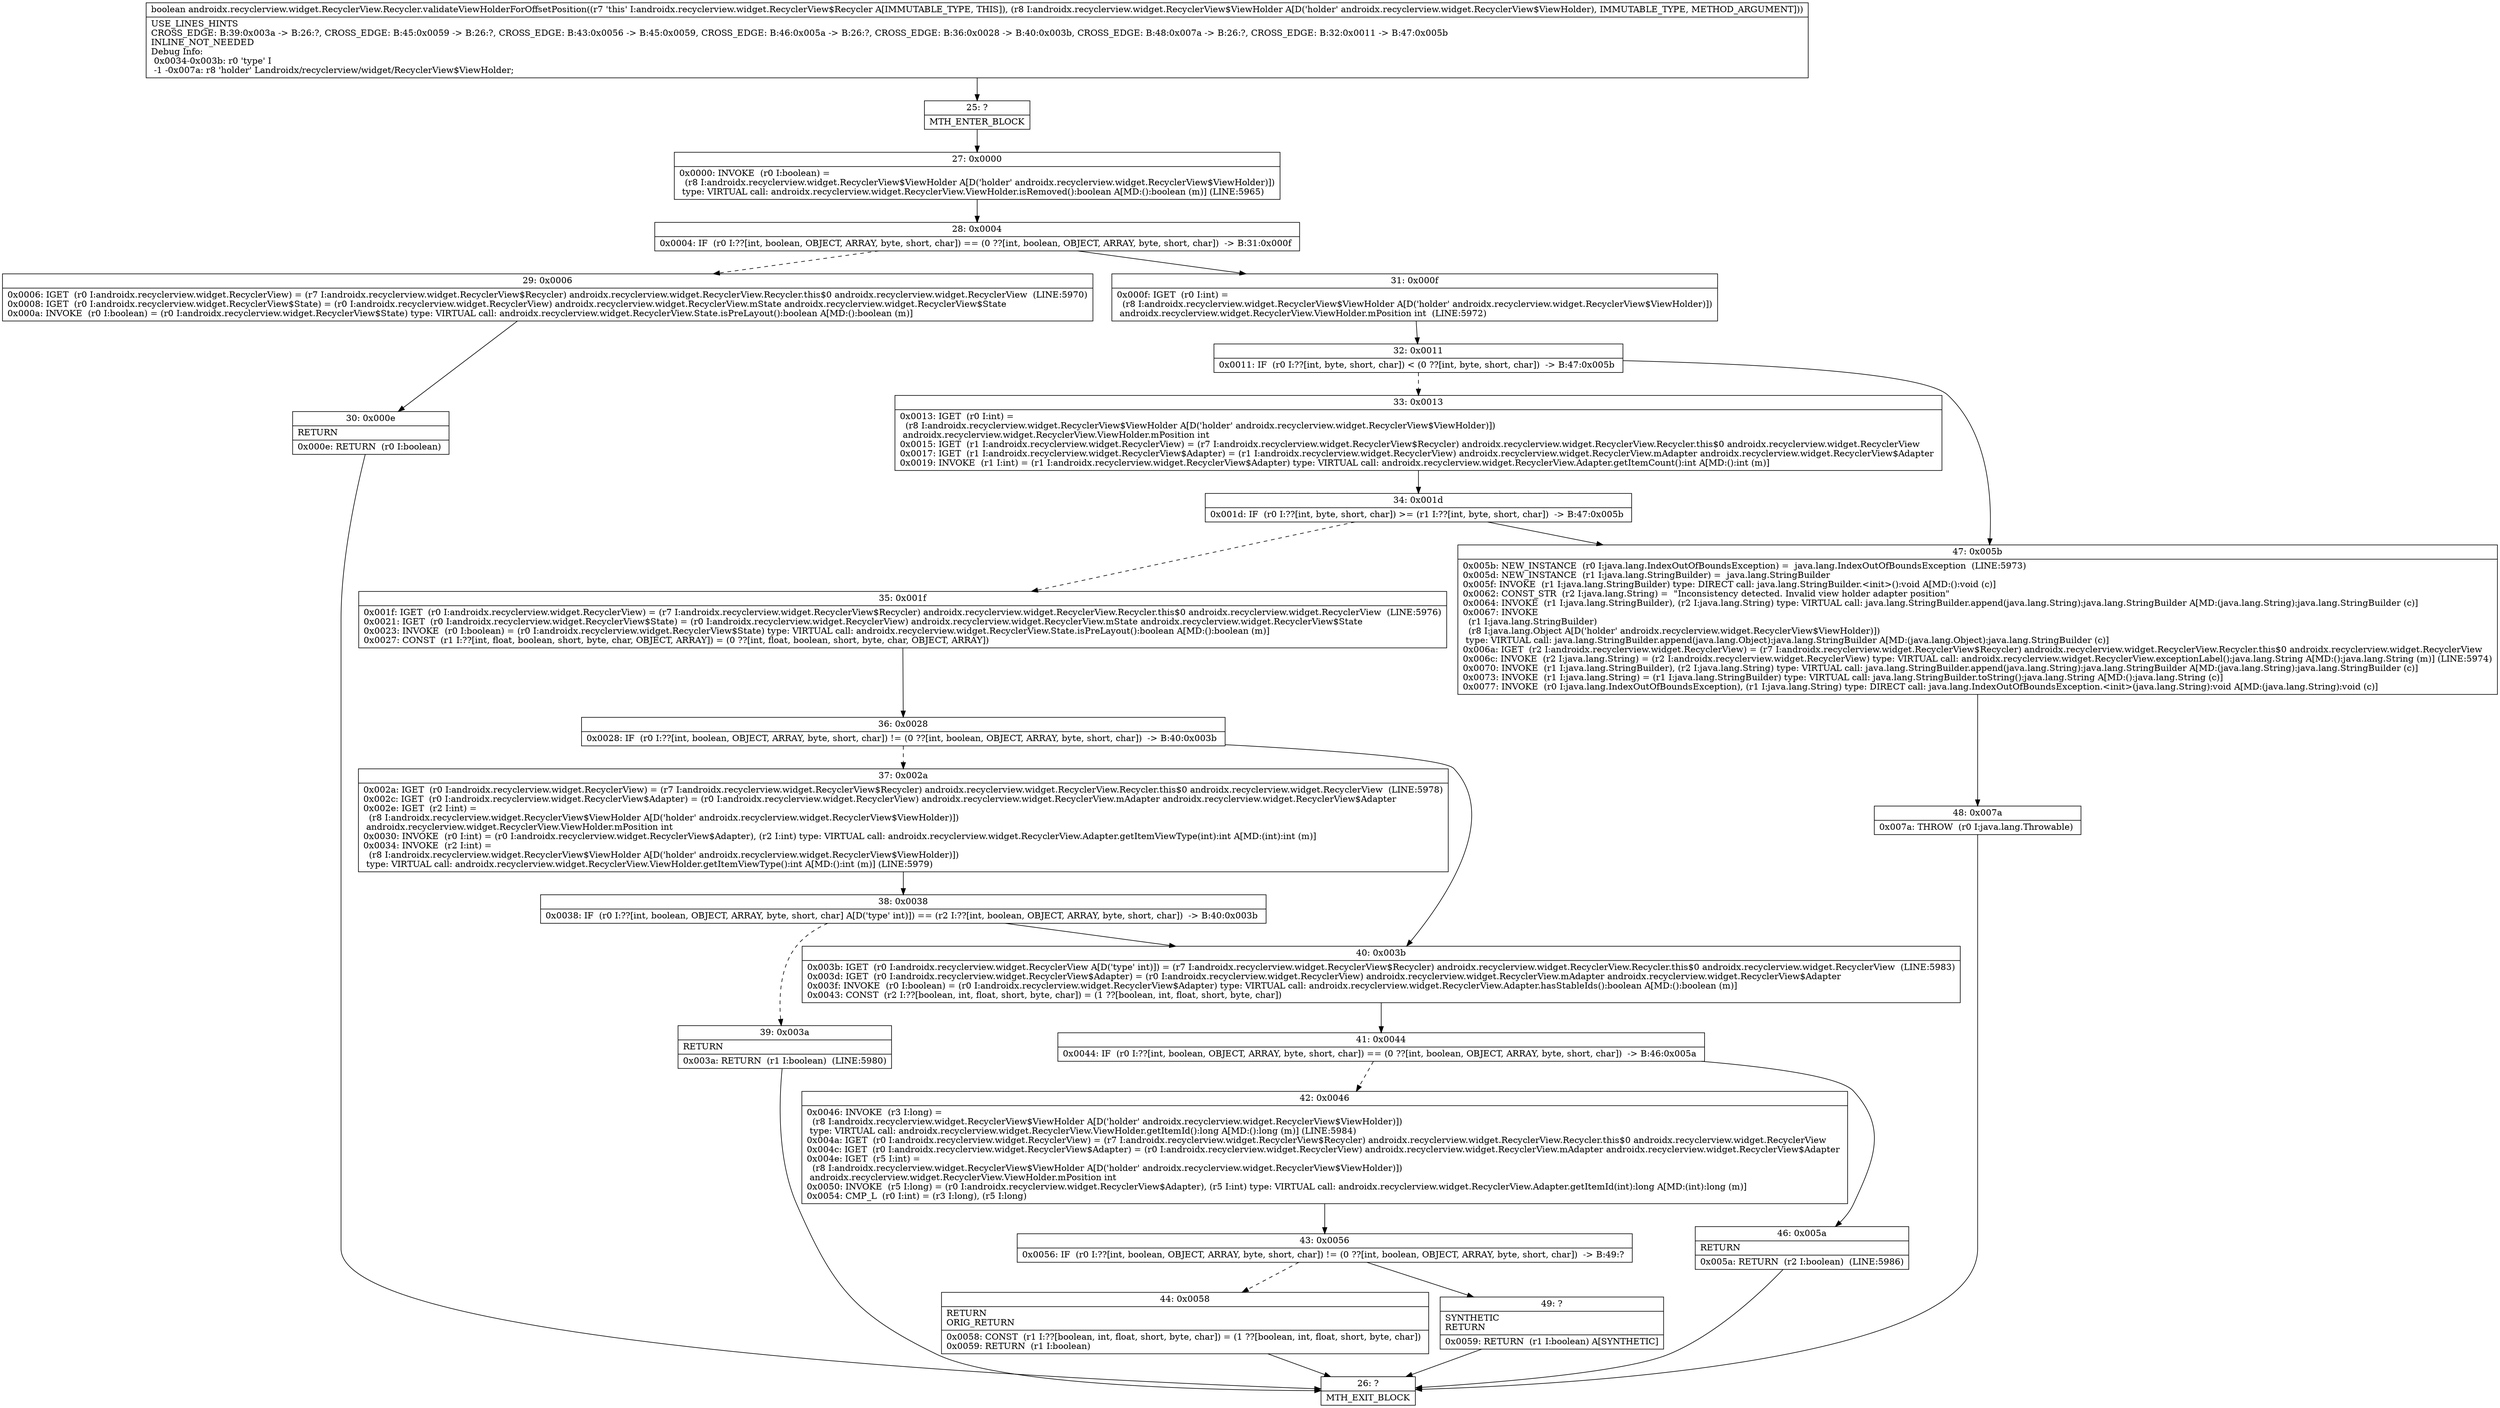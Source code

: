 digraph "CFG forandroidx.recyclerview.widget.RecyclerView.Recycler.validateViewHolderForOffsetPosition(Landroidx\/recyclerview\/widget\/RecyclerView$ViewHolder;)Z" {
Node_25 [shape=record,label="{25\:\ ?|MTH_ENTER_BLOCK\l}"];
Node_27 [shape=record,label="{27\:\ 0x0000|0x0000: INVOKE  (r0 I:boolean) = \l  (r8 I:androidx.recyclerview.widget.RecyclerView$ViewHolder A[D('holder' androidx.recyclerview.widget.RecyclerView$ViewHolder)])\l type: VIRTUAL call: androidx.recyclerview.widget.RecyclerView.ViewHolder.isRemoved():boolean A[MD:():boolean (m)] (LINE:5965)\l}"];
Node_28 [shape=record,label="{28\:\ 0x0004|0x0004: IF  (r0 I:??[int, boolean, OBJECT, ARRAY, byte, short, char]) == (0 ??[int, boolean, OBJECT, ARRAY, byte, short, char])  \-\> B:31:0x000f \l}"];
Node_29 [shape=record,label="{29\:\ 0x0006|0x0006: IGET  (r0 I:androidx.recyclerview.widget.RecyclerView) = (r7 I:androidx.recyclerview.widget.RecyclerView$Recycler) androidx.recyclerview.widget.RecyclerView.Recycler.this$0 androidx.recyclerview.widget.RecyclerView  (LINE:5970)\l0x0008: IGET  (r0 I:androidx.recyclerview.widget.RecyclerView$State) = (r0 I:androidx.recyclerview.widget.RecyclerView) androidx.recyclerview.widget.RecyclerView.mState androidx.recyclerview.widget.RecyclerView$State \l0x000a: INVOKE  (r0 I:boolean) = (r0 I:androidx.recyclerview.widget.RecyclerView$State) type: VIRTUAL call: androidx.recyclerview.widget.RecyclerView.State.isPreLayout():boolean A[MD:():boolean (m)]\l}"];
Node_30 [shape=record,label="{30\:\ 0x000e|RETURN\l|0x000e: RETURN  (r0 I:boolean) \l}"];
Node_26 [shape=record,label="{26\:\ ?|MTH_EXIT_BLOCK\l}"];
Node_31 [shape=record,label="{31\:\ 0x000f|0x000f: IGET  (r0 I:int) = \l  (r8 I:androidx.recyclerview.widget.RecyclerView$ViewHolder A[D('holder' androidx.recyclerview.widget.RecyclerView$ViewHolder)])\l androidx.recyclerview.widget.RecyclerView.ViewHolder.mPosition int  (LINE:5972)\l}"];
Node_32 [shape=record,label="{32\:\ 0x0011|0x0011: IF  (r0 I:??[int, byte, short, char]) \< (0 ??[int, byte, short, char])  \-\> B:47:0x005b \l}"];
Node_33 [shape=record,label="{33\:\ 0x0013|0x0013: IGET  (r0 I:int) = \l  (r8 I:androidx.recyclerview.widget.RecyclerView$ViewHolder A[D('holder' androidx.recyclerview.widget.RecyclerView$ViewHolder)])\l androidx.recyclerview.widget.RecyclerView.ViewHolder.mPosition int \l0x0015: IGET  (r1 I:androidx.recyclerview.widget.RecyclerView) = (r7 I:androidx.recyclerview.widget.RecyclerView$Recycler) androidx.recyclerview.widget.RecyclerView.Recycler.this$0 androidx.recyclerview.widget.RecyclerView \l0x0017: IGET  (r1 I:androidx.recyclerview.widget.RecyclerView$Adapter) = (r1 I:androidx.recyclerview.widget.RecyclerView) androidx.recyclerview.widget.RecyclerView.mAdapter androidx.recyclerview.widget.RecyclerView$Adapter \l0x0019: INVOKE  (r1 I:int) = (r1 I:androidx.recyclerview.widget.RecyclerView$Adapter) type: VIRTUAL call: androidx.recyclerview.widget.RecyclerView.Adapter.getItemCount():int A[MD:():int (m)]\l}"];
Node_34 [shape=record,label="{34\:\ 0x001d|0x001d: IF  (r0 I:??[int, byte, short, char]) \>= (r1 I:??[int, byte, short, char])  \-\> B:47:0x005b \l}"];
Node_35 [shape=record,label="{35\:\ 0x001f|0x001f: IGET  (r0 I:androidx.recyclerview.widget.RecyclerView) = (r7 I:androidx.recyclerview.widget.RecyclerView$Recycler) androidx.recyclerview.widget.RecyclerView.Recycler.this$0 androidx.recyclerview.widget.RecyclerView  (LINE:5976)\l0x0021: IGET  (r0 I:androidx.recyclerview.widget.RecyclerView$State) = (r0 I:androidx.recyclerview.widget.RecyclerView) androidx.recyclerview.widget.RecyclerView.mState androidx.recyclerview.widget.RecyclerView$State \l0x0023: INVOKE  (r0 I:boolean) = (r0 I:androidx.recyclerview.widget.RecyclerView$State) type: VIRTUAL call: androidx.recyclerview.widget.RecyclerView.State.isPreLayout():boolean A[MD:():boolean (m)]\l0x0027: CONST  (r1 I:??[int, float, boolean, short, byte, char, OBJECT, ARRAY]) = (0 ??[int, float, boolean, short, byte, char, OBJECT, ARRAY]) \l}"];
Node_36 [shape=record,label="{36\:\ 0x0028|0x0028: IF  (r0 I:??[int, boolean, OBJECT, ARRAY, byte, short, char]) != (0 ??[int, boolean, OBJECT, ARRAY, byte, short, char])  \-\> B:40:0x003b \l}"];
Node_37 [shape=record,label="{37\:\ 0x002a|0x002a: IGET  (r0 I:androidx.recyclerview.widget.RecyclerView) = (r7 I:androidx.recyclerview.widget.RecyclerView$Recycler) androidx.recyclerview.widget.RecyclerView.Recycler.this$0 androidx.recyclerview.widget.RecyclerView  (LINE:5978)\l0x002c: IGET  (r0 I:androidx.recyclerview.widget.RecyclerView$Adapter) = (r0 I:androidx.recyclerview.widget.RecyclerView) androidx.recyclerview.widget.RecyclerView.mAdapter androidx.recyclerview.widget.RecyclerView$Adapter \l0x002e: IGET  (r2 I:int) = \l  (r8 I:androidx.recyclerview.widget.RecyclerView$ViewHolder A[D('holder' androidx.recyclerview.widget.RecyclerView$ViewHolder)])\l androidx.recyclerview.widget.RecyclerView.ViewHolder.mPosition int \l0x0030: INVOKE  (r0 I:int) = (r0 I:androidx.recyclerview.widget.RecyclerView$Adapter), (r2 I:int) type: VIRTUAL call: androidx.recyclerview.widget.RecyclerView.Adapter.getItemViewType(int):int A[MD:(int):int (m)]\l0x0034: INVOKE  (r2 I:int) = \l  (r8 I:androidx.recyclerview.widget.RecyclerView$ViewHolder A[D('holder' androidx.recyclerview.widget.RecyclerView$ViewHolder)])\l type: VIRTUAL call: androidx.recyclerview.widget.RecyclerView.ViewHolder.getItemViewType():int A[MD:():int (m)] (LINE:5979)\l}"];
Node_38 [shape=record,label="{38\:\ 0x0038|0x0038: IF  (r0 I:??[int, boolean, OBJECT, ARRAY, byte, short, char] A[D('type' int)]) == (r2 I:??[int, boolean, OBJECT, ARRAY, byte, short, char])  \-\> B:40:0x003b \l}"];
Node_39 [shape=record,label="{39\:\ 0x003a|RETURN\l|0x003a: RETURN  (r1 I:boolean)  (LINE:5980)\l}"];
Node_40 [shape=record,label="{40\:\ 0x003b|0x003b: IGET  (r0 I:androidx.recyclerview.widget.RecyclerView A[D('type' int)]) = (r7 I:androidx.recyclerview.widget.RecyclerView$Recycler) androidx.recyclerview.widget.RecyclerView.Recycler.this$0 androidx.recyclerview.widget.RecyclerView  (LINE:5983)\l0x003d: IGET  (r0 I:androidx.recyclerview.widget.RecyclerView$Adapter) = (r0 I:androidx.recyclerview.widget.RecyclerView) androidx.recyclerview.widget.RecyclerView.mAdapter androidx.recyclerview.widget.RecyclerView$Adapter \l0x003f: INVOKE  (r0 I:boolean) = (r0 I:androidx.recyclerview.widget.RecyclerView$Adapter) type: VIRTUAL call: androidx.recyclerview.widget.RecyclerView.Adapter.hasStableIds():boolean A[MD:():boolean (m)]\l0x0043: CONST  (r2 I:??[boolean, int, float, short, byte, char]) = (1 ??[boolean, int, float, short, byte, char]) \l}"];
Node_41 [shape=record,label="{41\:\ 0x0044|0x0044: IF  (r0 I:??[int, boolean, OBJECT, ARRAY, byte, short, char]) == (0 ??[int, boolean, OBJECT, ARRAY, byte, short, char])  \-\> B:46:0x005a \l}"];
Node_42 [shape=record,label="{42\:\ 0x0046|0x0046: INVOKE  (r3 I:long) = \l  (r8 I:androidx.recyclerview.widget.RecyclerView$ViewHolder A[D('holder' androidx.recyclerview.widget.RecyclerView$ViewHolder)])\l type: VIRTUAL call: androidx.recyclerview.widget.RecyclerView.ViewHolder.getItemId():long A[MD:():long (m)] (LINE:5984)\l0x004a: IGET  (r0 I:androidx.recyclerview.widget.RecyclerView) = (r7 I:androidx.recyclerview.widget.RecyclerView$Recycler) androidx.recyclerview.widget.RecyclerView.Recycler.this$0 androidx.recyclerview.widget.RecyclerView \l0x004c: IGET  (r0 I:androidx.recyclerview.widget.RecyclerView$Adapter) = (r0 I:androidx.recyclerview.widget.RecyclerView) androidx.recyclerview.widget.RecyclerView.mAdapter androidx.recyclerview.widget.RecyclerView$Adapter \l0x004e: IGET  (r5 I:int) = \l  (r8 I:androidx.recyclerview.widget.RecyclerView$ViewHolder A[D('holder' androidx.recyclerview.widget.RecyclerView$ViewHolder)])\l androidx.recyclerview.widget.RecyclerView.ViewHolder.mPosition int \l0x0050: INVOKE  (r5 I:long) = (r0 I:androidx.recyclerview.widget.RecyclerView$Adapter), (r5 I:int) type: VIRTUAL call: androidx.recyclerview.widget.RecyclerView.Adapter.getItemId(int):long A[MD:(int):long (m)]\l0x0054: CMP_L  (r0 I:int) = (r3 I:long), (r5 I:long) \l}"];
Node_43 [shape=record,label="{43\:\ 0x0056|0x0056: IF  (r0 I:??[int, boolean, OBJECT, ARRAY, byte, short, char]) != (0 ??[int, boolean, OBJECT, ARRAY, byte, short, char])  \-\> B:49:? \l}"];
Node_44 [shape=record,label="{44\:\ 0x0058|RETURN\lORIG_RETURN\l|0x0058: CONST  (r1 I:??[boolean, int, float, short, byte, char]) = (1 ??[boolean, int, float, short, byte, char]) \l0x0059: RETURN  (r1 I:boolean) \l}"];
Node_49 [shape=record,label="{49\:\ ?|SYNTHETIC\lRETURN\l|0x0059: RETURN  (r1 I:boolean) A[SYNTHETIC]\l}"];
Node_46 [shape=record,label="{46\:\ 0x005a|RETURN\l|0x005a: RETURN  (r2 I:boolean)  (LINE:5986)\l}"];
Node_47 [shape=record,label="{47\:\ 0x005b|0x005b: NEW_INSTANCE  (r0 I:java.lang.IndexOutOfBoundsException) =  java.lang.IndexOutOfBoundsException  (LINE:5973)\l0x005d: NEW_INSTANCE  (r1 I:java.lang.StringBuilder) =  java.lang.StringBuilder \l0x005f: INVOKE  (r1 I:java.lang.StringBuilder) type: DIRECT call: java.lang.StringBuilder.\<init\>():void A[MD:():void (c)]\l0x0062: CONST_STR  (r2 I:java.lang.String) =  \"Inconsistency detected. Invalid view holder adapter position\" \l0x0064: INVOKE  (r1 I:java.lang.StringBuilder), (r2 I:java.lang.String) type: VIRTUAL call: java.lang.StringBuilder.append(java.lang.String):java.lang.StringBuilder A[MD:(java.lang.String):java.lang.StringBuilder (c)]\l0x0067: INVOKE  \l  (r1 I:java.lang.StringBuilder)\l  (r8 I:java.lang.Object A[D('holder' androidx.recyclerview.widget.RecyclerView$ViewHolder)])\l type: VIRTUAL call: java.lang.StringBuilder.append(java.lang.Object):java.lang.StringBuilder A[MD:(java.lang.Object):java.lang.StringBuilder (c)]\l0x006a: IGET  (r2 I:androidx.recyclerview.widget.RecyclerView) = (r7 I:androidx.recyclerview.widget.RecyclerView$Recycler) androidx.recyclerview.widget.RecyclerView.Recycler.this$0 androidx.recyclerview.widget.RecyclerView \l0x006c: INVOKE  (r2 I:java.lang.String) = (r2 I:androidx.recyclerview.widget.RecyclerView) type: VIRTUAL call: androidx.recyclerview.widget.RecyclerView.exceptionLabel():java.lang.String A[MD:():java.lang.String (m)] (LINE:5974)\l0x0070: INVOKE  (r1 I:java.lang.StringBuilder), (r2 I:java.lang.String) type: VIRTUAL call: java.lang.StringBuilder.append(java.lang.String):java.lang.StringBuilder A[MD:(java.lang.String):java.lang.StringBuilder (c)]\l0x0073: INVOKE  (r1 I:java.lang.String) = (r1 I:java.lang.StringBuilder) type: VIRTUAL call: java.lang.StringBuilder.toString():java.lang.String A[MD:():java.lang.String (c)]\l0x0077: INVOKE  (r0 I:java.lang.IndexOutOfBoundsException), (r1 I:java.lang.String) type: DIRECT call: java.lang.IndexOutOfBoundsException.\<init\>(java.lang.String):void A[MD:(java.lang.String):void (c)]\l}"];
Node_48 [shape=record,label="{48\:\ 0x007a|0x007a: THROW  (r0 I:java.lang.Throwable) \l}"];
MethodNode[shape=record,label="{boolean androidx.recyclerview.widget.RecyclerView.Recycler.validateViewHolderForOffsetPosition((r7 'this' I:androidx.recyclerview.widget.RecyclerView$Recycler A[IMMUTABLE_TYPE, THIS]), (r8 I:androidx.recyclerview.widget.RecyclerView$ViewHolder A[D('holder' androidx.recyclerview.widget.RecyclerView$ViewHolder), IMMUTABLE_TYPE, METHOD_ARGUMENT]))  | USE_LINES_HINTS\lCROSS_EDGE: B:39:0x003a \-\> B:26:?, CROSS_EDGE: B:45:0x0059 \-\> B:26:?, CROSS_EDGE: B:43:0x0056 \-\> B:45:0x0059, CROSS_EDGE: B:46:0x005a \-\> B:26:?, CROSS_EDGE: B:36:0x0028 \-\> B:40:0x003b, CROSS_EDGE: B:48:0x007a \-\> B:26:?, CROSS_EDGE: B:32:0x0011 \-\> B:47:0x005b\lINLINE_NOT_NEEDED\lDebug Info:\l  0x0034\-0x003b: r0 'type' I\l  \-1 \-0x007a: r8 'holder' Landroidx\/recyclerview\/widget\/RecyclerView$ViewHolder;\l}"];
MethodNode -> Node_25;Node_25 -> Node_27;
Node_27 -> Node_28;
Node_28 -> Node_29[style=dashed];
Node_28 -> Node_31;
Node_29 -> Node_30;
Node_30 -> Node_26;
Node_31 -> Node_32;
Node_32 -> Node_33[style=dashed];
Node_32 -> Node_47;
Node_33 -> Node_34;
Node_34 -> Node_35[style=dashed];
Node_34 -> Node_47;
Node_35 -> Node_36;
Node_36 -> Node_37[style=dashed];
Node_36 -> Node_40;
Node_37 -> Node_38;
Node_38 -> Node_39[style=dashed];
Node_38 -> Node_40;
Node_39 -> Node_26;
Node_40 -> Node_41;
Node_41 -> Node_42[style=dashed];
Node_41 -> Node_46;
Node_42 -> Node_43;
Node_43 -> Node_44[style=dashed];
Node_43 -> Node_49;
Node_44 -> Node_26;
Node_49 -> Node_26;
Node_46 -> Node_26;
Node_47 -> Node_48;
Node_48 -> Node_26;
}

